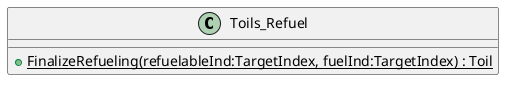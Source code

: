 @startuml
class Toils_Refuel {
    + {static} FinalizeRefueling(refuelableInd:TargetIndex, fuelInd:TargetIndex) : Toil
}
@enduml

